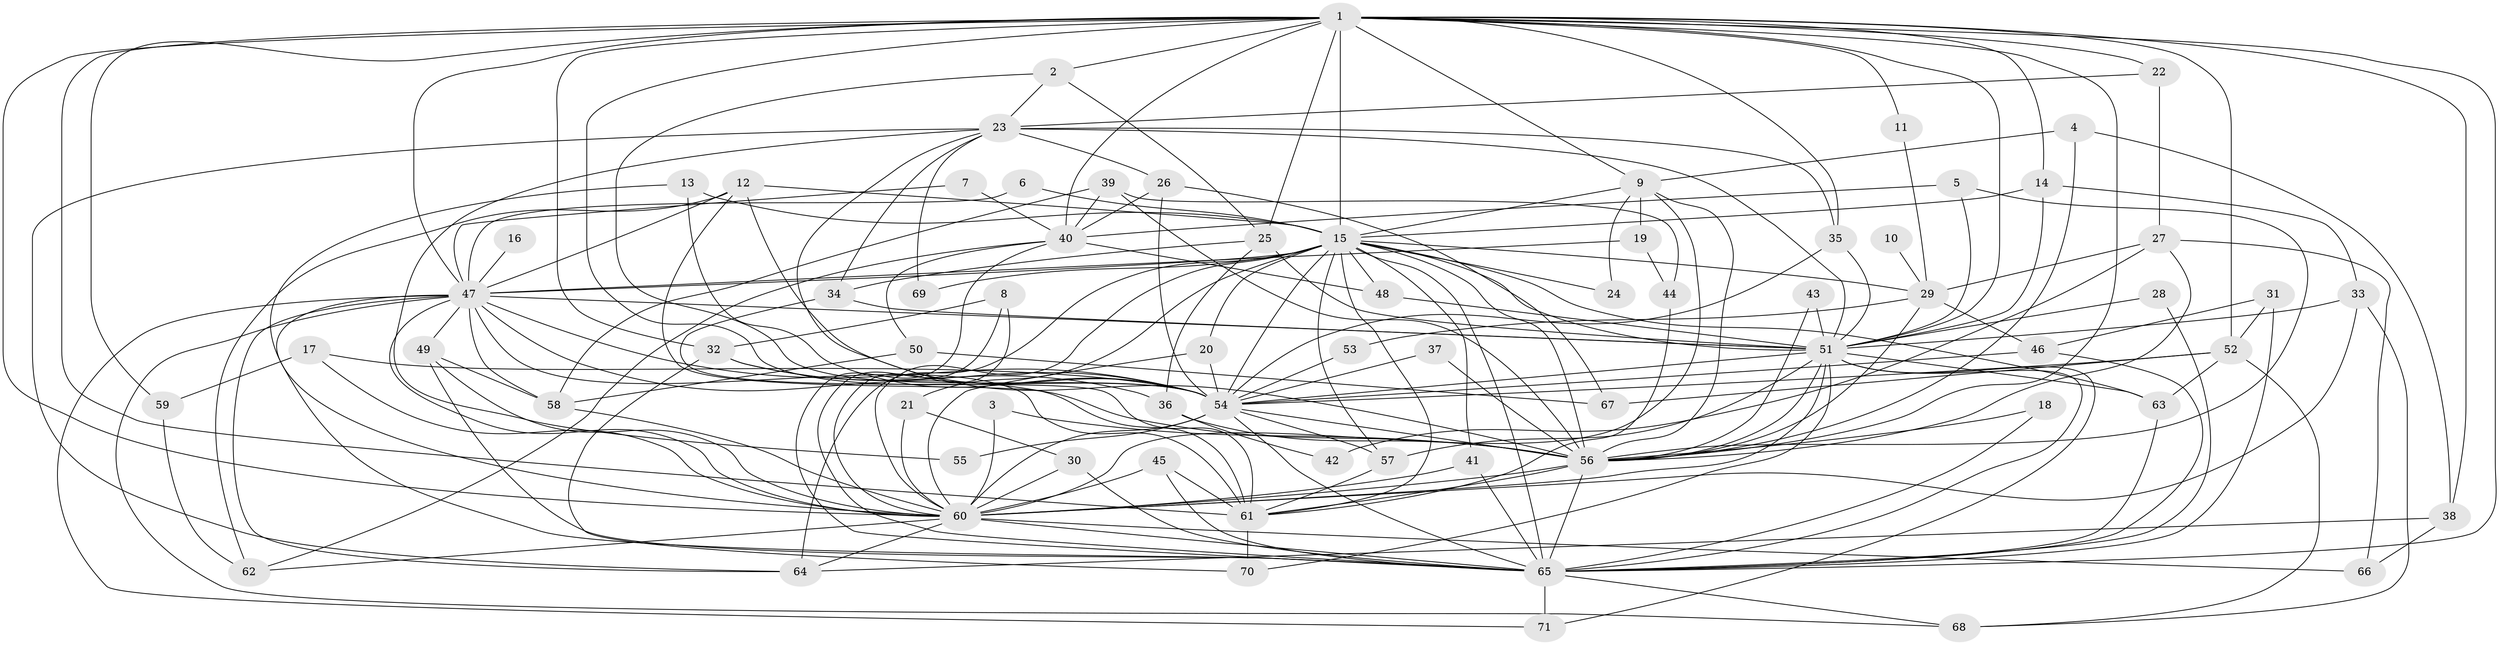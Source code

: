 // original degree distribution, {30: 0.007042253521126761, 23: 0.007042253521126761, 20: 0.014084507042253521, 21: 0.007042253521126761, 26: 0.007042253521126761, 25: 0.007042253521126761, 15: 0.007042253521126761, 28: 0.007042253521126761, 27: 0.007042253521126761, 4: 0.09859154929577464, 2: 0.528169014084507, 10: 0.02112676056338028, 7: 0.007042253521126761, 3: 0.2112676056338028, 9: 0.007042253521126761, 5: 0.04929577464788732, 6: 0.007042253521126761}
// Generated by graph-tools (version 1.1) at 2025/36/03/04/25 23:36:29]
// undirected, 71 vertices, 198 edges
graph export_dot {
  node [color=gray90,style=filled];
  1;
  2;
  3;
  4;
  5;
  6;
  7;
  8;
  9;
  10;
  11;
  12;
  13;
  14;
  15;
  16;
  17;
  18;
  19;
  20;
  21;
  22;
  23;
  24;
  25;
  26;
  27;
  28;
  29;
  30;
  31;
  32;
  33;
  34;
  35;
  36;
  37;
  38;
  39;
  40;
  41;
  42;
  43;
  44;
  45;
  46;
  47;
  48;
  49;
  50;
  51;
  52;
  53;
  54;
  55;
  56;
  57;
  58;
  59;
  60;
  61;
  62;
  63;
  64;
  65;
  66;
  67;
  68;
  69;
  70;
  71;
  1 -- 2 [weight=1.0];
  1 -- 9 [weight=1.0];
  1 -- 11 [weight=1.0];
  1 -- 14 [weight=2.0];
  1 -- 15 [weight=3.0];
  1 -- 22 [weight=1.0];
  1 -- 25 [weight=1.0];
  1 -- 32 [weight=1.0];
  1 -- 35 [weight=1.0];
  1 -- 38 [weight=1.0];
  1 -- 40 [weight=1.0];
  1 -- 47 [weight=2.0];
  1 -- 51 [weight=2.0];
  1 -- 52 [weight=1.0];
  1 -- 54 [weight=3.0];
  1 -- 56 [weight=3.0];
  1 -- 59 [weight=1.0];
  1 -- 60 [weight=4.0];
  1 -- 61 [weight=1.0];
  1 -- 65 [weight=3.0];
  2 -- 23 [weight=1.0];
  2 -- 25 [weight=1.0];
  2 -- 54 [weight=1.0];
  3 -- 56 [weight=1.0];
  3 -- 60 [weight=1.0];
  4 -- 9 [weight=1.0];
  4 -- 38 [weight=1.0];
  4 -- 56 [weight=1.0];
  5 -- 40 [weight=1.0];
  5 -- 51 [weight=1.0];
  5 -- 56 [weight=1.0];
  6 -- 15 [weight=1.0];
  6 -- 47 [weight=1.0];
  7 -- 40 [weight=1.0];
  7 -- 47 [weight=1.0];
  8 -- 32 [weight=1.0];
  8 -- 60 [weight=1.0];
  8 -- 65 [weight=1.0];
  9 -- 15 [weight=1.0];
  9 -- 19 [weight=1.0];
  9 -- 24 [weight=1.0];
  9 -- 56 [weight=1.0];
  9 -- 60 [weight=1.0];
  10 -- 29 [weight=1.0];
  11 -- 29 [weight=1.0];
  12 -- 15 [weight=1.0];
  12 -- 47 [weight=1.0];
  12 -- 56 [weight=1.0];
  12 -- 61 [weight=1.0];
  12 -- 62 [weight=1.0];
  13 -- 15 [weight=1.0];
  13 -- 54 [weight=1.0];
  13 -- 60 [weight=1.0];
  14 -- 15 [weight=1.0];
  14 -- 33 [weight=1.0];
  14 -- 51 [weight=1.0];
  15 -- 20 [weight=2.0];
  15 -- 21 [weight=1.0];
  15 -- 24 [weight=1.0];
  15 -- 29 [weight=1.0];
  15 -- 41 [weight=1.0];
  15 -- 47 [weight=1.0];
  15 -- 48 [weight=1.0];
  15 -- 51 [weight=1.0];
  15 -- 54 [weight=1.0];
  15 -- 56 [weight=2.0];
  15 -- 57 [weight=1.0];
  15 -- 60 [weight=2.0];
  15 -- 61 [weight=1.0];
  15 -- 63 [weight=2.0];
  15 -- 64 [weight=1.0];
  15 -- 65 [weight=1.0];
  15 -- 69 [weight=1.0];
  16 -- 47 [weight=1.0];
  17 -- 54 [weight=1.0];
  17 -- 59 [weight=1.0];
  17 -- 60 [weight=1.0];
  18 -- 56 [weight=1.0];
  18 -- 65 [weight=1.0];
  19 -- 44 [weight=1.0];
  19 -- 47 [weight=1.0];
  20 -- 54 [weight=1.0];
  20 -- 60 [weight=1.0];
  21 -- 30 [weight=1.0];
  21 -- 60 [weight=1.0];
  22 -- 23 [weight=1.0];
  22 -- 27 [weight=1.0];
  23 -- 26 [weight=1.0];
  23 -- 34 [weight=1.0];
  23 -- 35 [weight=1.0];
  23 -- 51 [weight=1.0];
  23 -- 54 [weight=1.0];
  23 -- 55 [weight=1.0];
  23 -- 64 [weight=1.0];
  23 -- 69 [weight=1.0];
  25 -- 34 [weight=1.0];
  25 -- 36 [weight=1.0];
  25 -- 51 [weight=1.0];
  26 -- 40 [weight=1.0];
  26 -- 54 [weight=1.0];
  26 -- 67 [weight=1.0];
  27 -- 29 [weight=1.0];
  27 -- 42 [weight=1.0];
  27 -- 56 [weight=1.0];
  27 -- 66 [weight=1.0];
  28 -- 51 [weight=1.0];
  28 -- 65 [weight=2.0];
  29 -- 46 [weight=1.0];
  29 -- 53 [weight=1.0];
  29 -- 56 [weight=1.0];
  30 -- 60 [weight=1.0];
  30 -- 65 [weight=1.0];
  31 -- 46 [weight=1.0];
  31 -- 52 [weight=1.0];
  31 -- 65 [weight=1.0];
  32 -- 36 [weight=1.0];
  32 -- 54 [weight=1.0];
  32 -- 70 [weight=1.0];
  33 -- 51 [weight=1.0];
  33 -- 60 [weight=2.0];
  33 -- 68 [weight=1.0];
  34 -- 51 [weight=1.0];
  34 -- 61 [weight=1.0];
  35 -- 51 [weight=1.0];
  35 -- 54 [weight=1.0];
  36 -- 42 [weight=1.0];
  36 -- 56 [weight=1.0];
  37 -- 54 [weight=1.0];
  37 -- 56 [weight=1.0];
  38 -- 64 [weight=1.0];
  38 -- 66 [weight=1.0];
  39 -- 40 [weight=1.0];
  39 -- 44 [weight=1.0];
  39 -- 56 [weight=1.0];
  39 -- 58 [weight=1.0];
  40 -- 48 [weight=1.0];
  40 -- 50 [weight=1.0];
  40 -- 62 [weight=1.0];
  40 -- 65 [weight=1.0];
  41 -- 60 [weight=1.0];
  41 -- 65 [weight=1.0];
  43 -- 51 [weight=1.0];
  43 -- 56 [weight=1.0];
  44 -- 61 [weight=1.0];
  45 -- 60 [weight=1.0];
  45 -- 61 [weight=1.0];
  45 -- 65 [weight=1.0];
  46 -- 54 [weight=1.0];
  46 -- 65 [weight=1.0];
  47 -- 49 [weight=1.0];
  47 -- 51 [weight=2.0];
  47 -- 54 [weight=1.0];
  47 -- 56 [weight=2.0];
  47 -- 58 [weight=1.0];
  47 -- 60 [weight=2.0];
  47 -- 61 [weight=1.0];
  47 -- 64 [weight=1.0];
  47 -- 65 [weight=1.0];
  47 -- 68 [weight=1.0];
  47 -- 71 [weight=1.0];
  48 -- 51 [weight=1.0];
  49 -- 58 [weight=1.0];
  49 -- 60 [weight=1.0];
  49 -- 65 [weight=1.0];
  50 -- 58 [weight=1.0];
  50 -- 67 [weight=1.0];
  51 -- 54 [weight=2.0];
  51 -- 56 [weight=1.0];
  51 -- 57 [weight=1.0];
  51 -- 60 [weight=2.0];
  51 -- 63 [weight=1.0];
  51 -- 65 [weight=1.0];
  51 -- 70 [weight=1.0];
  51 -- 71 [weight=1.0];
  52 -- 54 [weight=1.0];
  52 -- 63 [weight=1.0];
  52 -- 67 [weight=1.0];
  52 -- 68 [weight=1.0];
  53 -- 54 [weight=1.0];
  54 -- 55 [weight=2.0];
  54 -- 56 [weight=1.0];
  54 -- 57 [weight=1.0];
  54 -- 60 [weight=2.0];
  54 -- 65 [weight=3.0];
  56 -- 60 [weight=3.0];
  56 -- 61 [weight=1.0];
  56 -- 65 [weight=1.0];
  57 -- 61 [weight=1.0];
  58 -- 60 [weight=1.0];
  59 -- 62 [weight=1.0];
  60 -- 62 [weight=1.0];
  60 -- 64 [weight=1.0];
  60 -- 65 [weight=2.0];
  60 -- 66 [weight=1.0];
  61 -- 70 [weight=1.0];
  63 -- 65 [weight=1.0];
  65 -- 68 [weight=1.0];
  65 -- 71 [weight=1.0];
}

